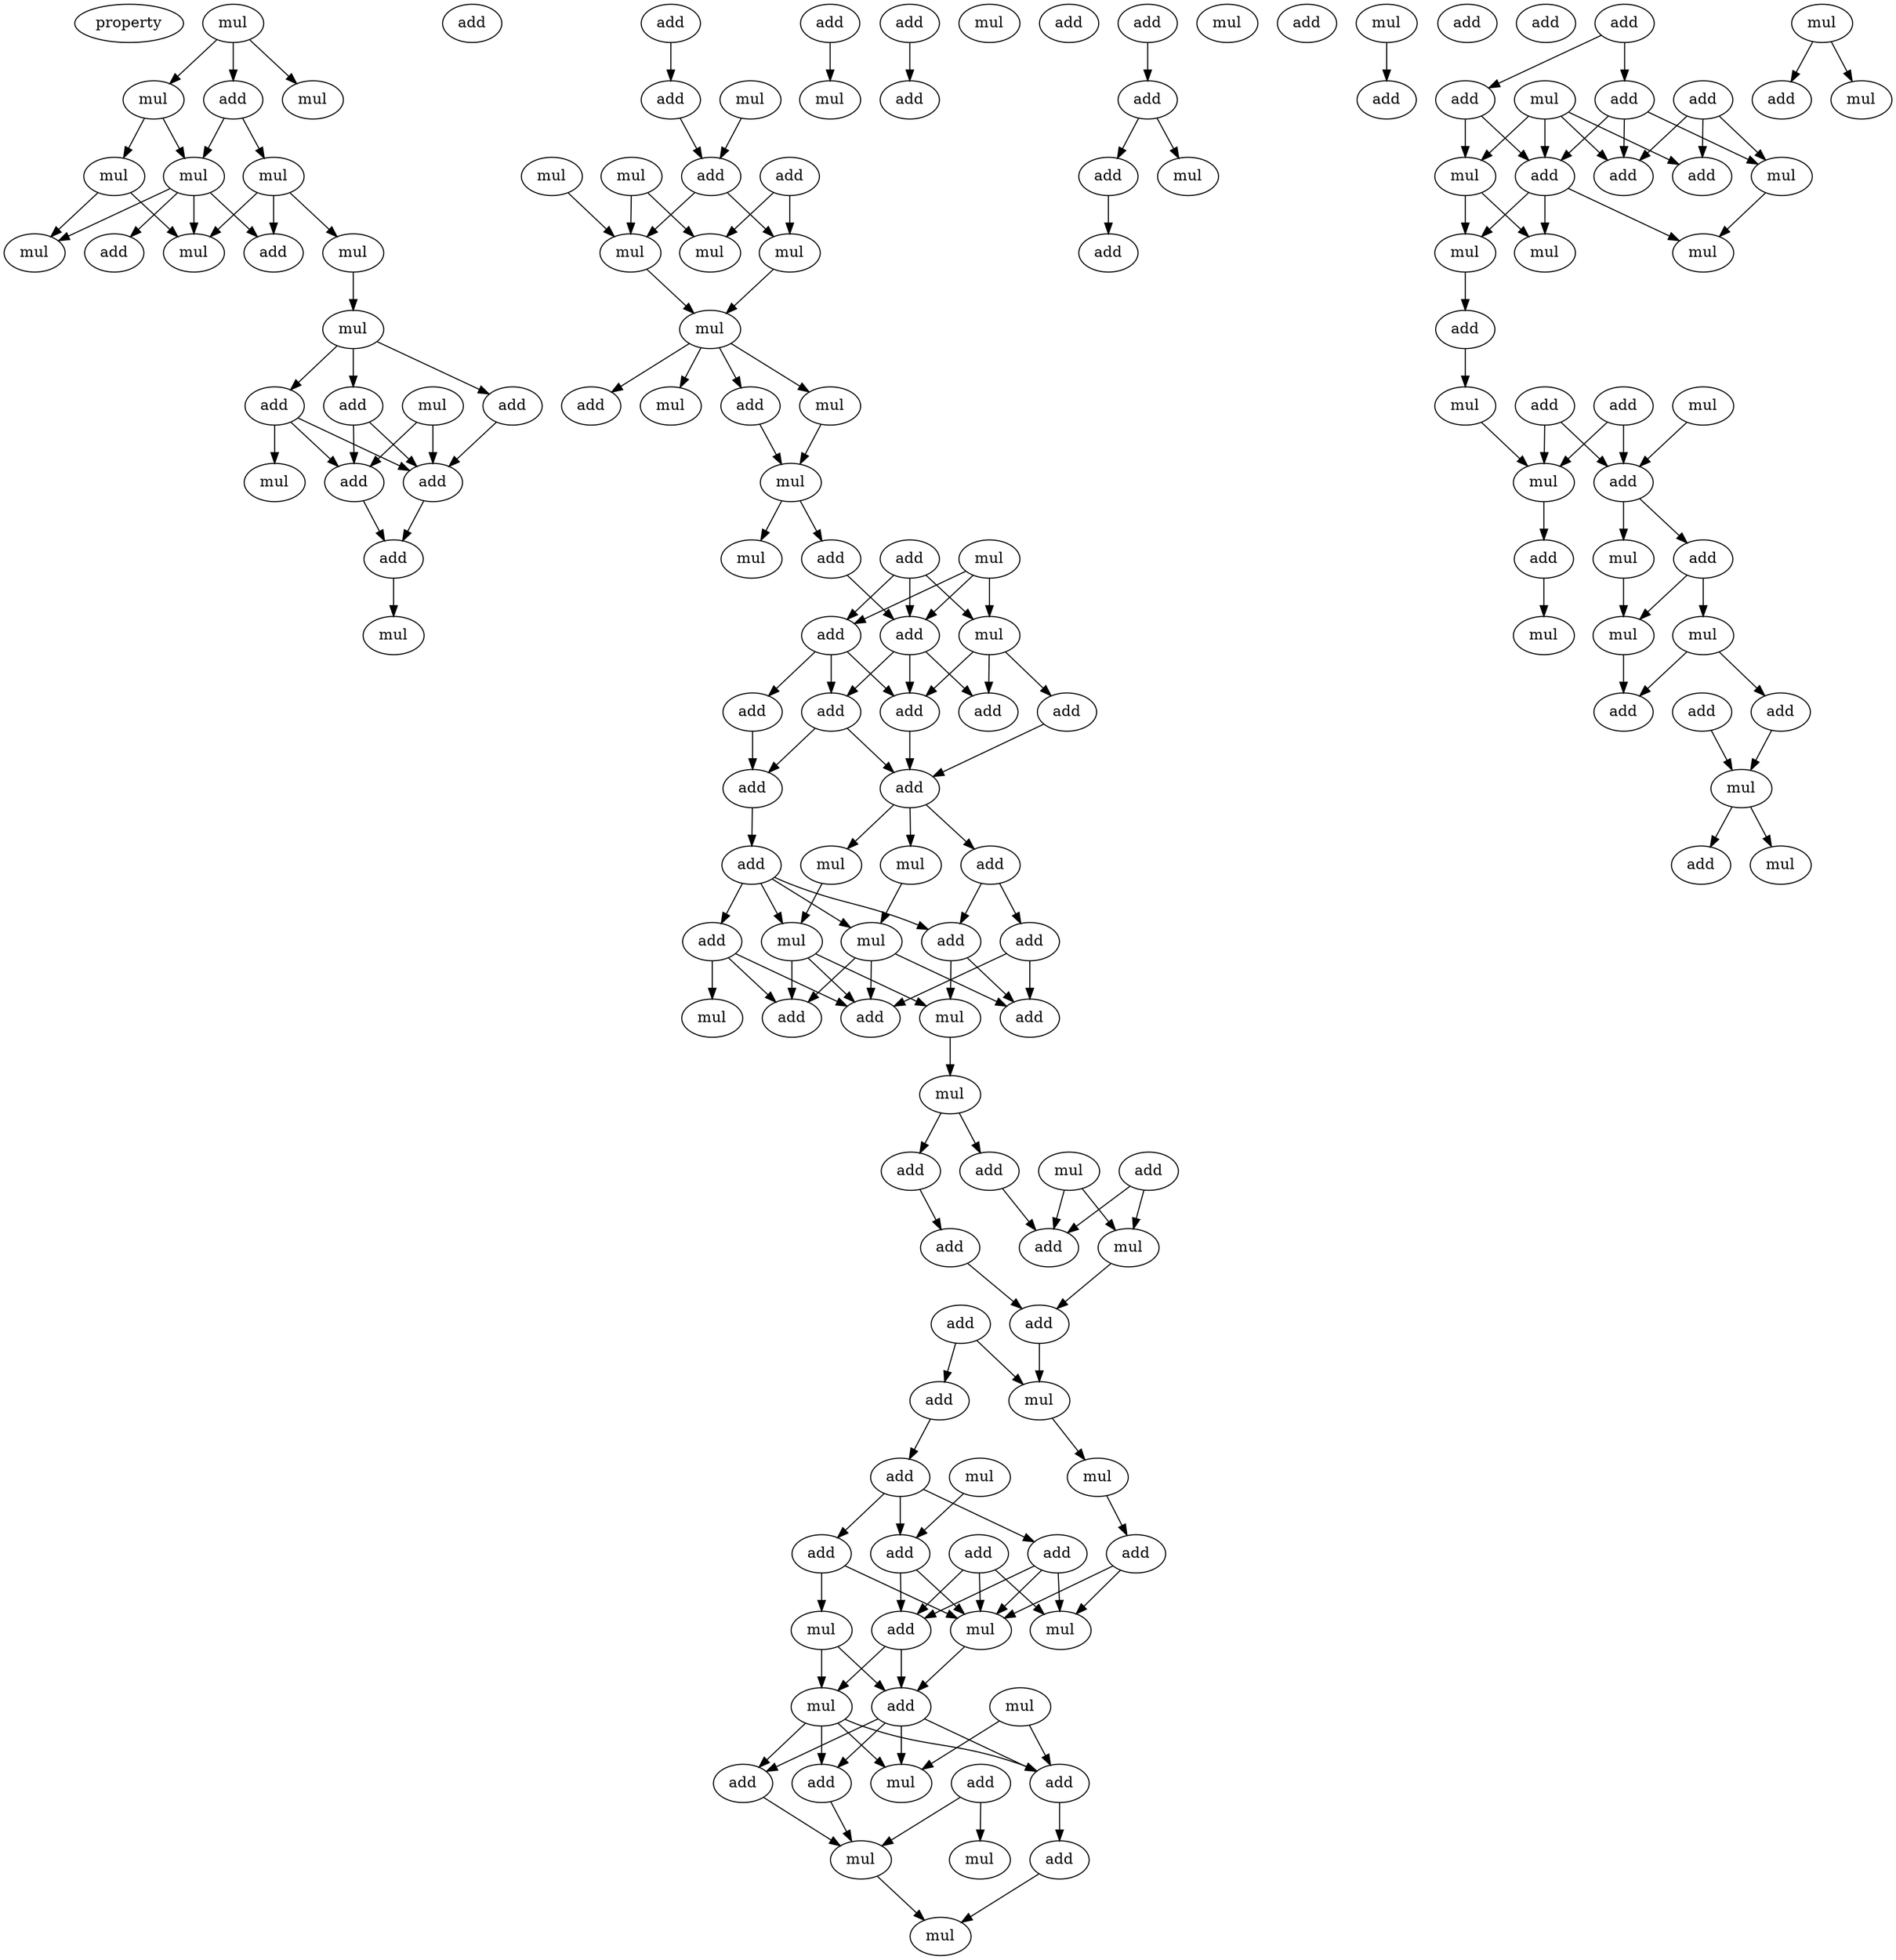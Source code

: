 digraph {
    node [fontcolor=black]
    property [mul=2,lf=1.4]
    0 [ label = mul ];
    1 [ label = mul ];
    2 [ label = add ];
    3 [ label = mul ];
    4 [ label = mul ];
    5 [ label = mul ];
    6 [ label = mul ];
    7 [ label = mul ];
    8 [ label = mul ];
    9 [ label = add ];
    10 [ label = mul ];
    11 [ label = add ];
    12 [ label = mul ];
    13 [ label = add ];
    14 [ label = mul ];
    15 [ label = add ];
    16 [ label = add ];
    17 [ label = add ];
    18 [ label = mul ];
    19 [ label = add ];
    20 [ label = add ];
    21 [ label = add ];
    22 [ label = add ];
    23 [ label = add ];
    24 [ label = mul ];
    25 [ label = mul ];
    26 [ label = add ];
    27 [ label = add ];
    28 [ label = mul ];
    29 [ label = mul ];
    30 [ label = mul ];
    31 [ label = mul ];
    32 [ label = mul ];
    33 [ label = mul ];
    34 [ label = add ];
    35 [ label = mul ];
    36 [ label = add ];
    37 [ label = mul ];
    38 [ label = mul ];
    39 [ label = mul ];
    40 [ label = add ];
    41 [ label = mul ];
    42 [ label = add ];
    43 [ label = add ];
    44 [ label = add ];
    45 [ label = mul ];
    46 [ label = add ];
    47 [ label = add ];
    48 [ label = add ];
    49 [ label = add ];
    50 [ label = add ];
    51 [ label = add ];
    52 [ label = add ];
    53 [ label = mul ];
    54 [ label = add ];
    55 [ label = add ];
    56 [ label = mul ];
    57 [ label = add ];
    58 [ label = mul ];
    59 [ label = add ];
    60 [ label = mul ];
    61 [ label = add ];
    62 [ label = add ];
    63 [ label = add ];
    64 [ label = mul ];
    65 [ label = mul ];
    66 [ label = add ];
    67 [ label = mul ];
    68 [ label = mul ];
    69 [ label = add ];
    70 [ label = add ];
    71 [ label = add ];
    72 [ label = mul ];
    73 [ label = add ];
    74 [ label = add ];
    75 [ label = add ];
    76 [ label = add ];
    77 [ label = add ];
    78 [ label = mul ];
    79 [ label = mul ];
    80 [ label = add ];
    81 [ label = mul ];
    82 [ label = mul ];
    83 [ label = add ];
    84 [ label = add ];
    85 [ label = add ];
    86 [ label = add ];
    87 [ label = add ];
    88 [ label = add ];
    89 [ label = mul ];
    90 [ label = mul ];
    91 [ label = add ];
    92 [ label = mul ];
    93 [ label = mul ];
    94 [ label = add ];
    95 [ label = mul ];
    96 [ label = add ];
    97 [ label = add ];
    98 [ label = add ];
    99 [ label = mul ];
    100 [ label = add ];
    101 [ label = add ];
    102 [ label = add ];
    103 [ label = mul ];
    104 [ label = mul ];
    105 [ label = add ];
    106 [ label = mul ];
    107 [ label = mul ];
    108 [ label = add ];
    109 [ label = add ];
    110 [ label = add ];
    111 [ label = mul ];
    112 [ label = add ];
    113 [ label = add ];
    114 [ label = mul ];
    115 [ label = mul ];
    116 [ label = add ];
    117 [ label = add ];
    118 [ label = add ];
    119 [ label = add ];
    120 [ label = add ];
    121 [ label = add ];
    122 [ label = add ];
    123 [ label = add ];
    124 [ label = mul ];
    125 [ label = mul ];
    126 [ label = add ];
    127 [ label = add ];
    128 [ label = add ];
    129 [ label = mul ];
    130 [ label = mul ];
    131 [ label = mul ];
    132 [ label = mul ];
    133 [ label = add ];
    134 [ label = add ];
    135 [ label = add ];
    136 [ label = mul ];
    137 [ label = mul ];
    138 [ label = mul ];
    139 [ label = add ];
    140 [ label = mul ];
    141 [ label = add ];
    142 [ label = add ];
    143 [ label = mul ];
    144 [ label = mul ];
    145 [ label = mul ];
    146 [ label = add ];
    147 [ label = add ];
    148 [ label = add ];
    149 [ label = mul ];
    150 [ label = mul ];
    151 [ label = add ];
    152 [ label = mul ];
    153 [ label = add ];
    154 [ label = mul ];
    0 -> 1 [ name = 0 ];
    0 -> 2 [ name = 1 ];
    0 -> 3 [ name = 2 ];
    1 -> 4 [ name = 3 ];
    1 -> 5 [ name = 4 ];
    2 -> 5 [ name = 5 ];
    2 -> 6 [ name = 6 ];
    4 -> 7 [ name = 7 ];
    4 -> 8 [ name = 8 ];
    5 -> 7 [ name = 9 ];
    5 -> 8 [ name = 10 ];
    5 -> 9 [ name = 11 ];
    5 -> 11 [ name = 12 ];
    6 -> 7 [ name = 13 ];
    6 -> 10 [ name = 14 ];
    6 -> 11 [ name = 15 ];
    10 -> 12 [ name = 16 ];
    12 -> 13 [ name = 17 ];
    12 -> 15 [ name = 18 ];
    12 -> 16 [ name = 19 ];
    13 -> 17 [ name = 20 ];
    13 -> 18 [ name = 21 ];
    13 -> 19 [ name = 22 ];
    14 -> 17 [ name = 23 ];
    14 -> 19 [ name = 24 ];
    15 -> 19 [ name = 25 ];
    16 -> 17 [ name = 26 ];
    16 -> 19 [ name = 27 ];
    17 -> 22 [ name = 28 ];
    19 -> 22 [ name = 29 ];
    21 -> 23 [ name = 30 ];
    22 -> 25 [ name = 31 ];
    23 -> 26 [ name = 32 ];
    24 -> 26 [ name = 33 ];
    26 -> 30 [ name = 34 ];
    26 -> 31 [ name = 35 ];
    27 -> 30 [ name = 36 ];
    27 -> 32 [ name = 37 ];
    28 -> 31 [ name = 38 ];
    28 -> 32 [ name = 39 ];
    29 -> 31 [ name = 40 ];
    30 -> 33 [ name = 41 ];
    31 -> 33 [ name = 42 ];
    33 -> 34 [ name = 43 ];
    33 -> 35 [ name = 44 ];
    33 -> 36 [ name = 45 ];
    33 -> 37 [ name = 46 ];
    36 -> 38 [ name = 47 ];
    37 -> 38 [ name = 48 ];
    38 -> 39 [ name = 49 ];
    38 -> 42 [ name = 50 ];
    40 -> 43 [ name = 51 ];
    40 -> 44 [ name = 52 ];
    40 -> 45 [ name = 53 ];
    41 -> 43 [ name = 54 ];
    41 -> 44 [ name = 55 ];
    41 -> 45 [ name = 56 ];
    42 -> 44 [ name = 57 ];
    43 -> 48 [ name = 58 ];
    43 -> 49 [ name = 59 ];
    43 -> 50 [ name = 60 ];
    44 -> 47 [ name = 61 ];
    44 -> 48 [ name = 62 ];
    44 -> 50 [ name = 63 ];
    45 -> 46 [ name = 64 ];
    45 -> 47 [ name = 65 ];
    45 -> 48 [ name = 66 ];
    46 -> 52 [ name = 67 ];
    48 -> 52 [ name = 68 ];
    49 -> 51 [ name = 69 ];
    50 -> 51 [ name = 70 ];
    50 -> 52 [ name = 71 ];
    51 -> 54 [ name = 72 ];
    52 -> 53 [ name = 73 ];
    52 -> 55 [ name = 74 ];
    52 -> 56 [ name = 75 ];
    53 -> 58 [ name = 76 ];
    54 -> 57 [ name = 77 ];
    54 -> 58 [ name = 78 ];
    54 -> 60 [ name = 79 ];
    54 -> 61 [ name = 80 ];
    55 -> 59 [ name = 81 ];
    55 -> 61 [ name = 82 ];
    56 -> 60 [ name = 83 ];
    57 -> 62 [ name = 84 ];
    57 -> 63 [ name = 85 ];
    57 -> 65 [ name = 86 ];
    58 -> 62 [ name = 87 ];
    58 -> 63 [ name = 88 ];
    58 -> 66 [ name = 89 ];
    59 -> 62 [ name = 90 ];
    59 -> 66 [ name = 91 ];
    60 -> 62 [ name = 92 ];
    60 -> 63 [ name = 93 ];
    60 -> 64 [ name = 94 ];
    61 -> 64 [ name = 95 ];
    61 -> 66 [ name = 96 ];
    64 -> 67 [ name = 97 ];
    67 -> 70 [ name = 98 ];
    67 -> 71 [ name = 99 ];
    68 -> 72 [ name = 100 ];
    68 -> 73 [ name = 101 ];
    69 -> 72 [ name = 102 ];
    69 -> 73 [ name = 103 ];
    70 -> 74 [ name = 104 ];
    71 -> 73 [ name = 105 ];
    72 -> 76 [ name = 106 ];
    74 -> 76 [ name = 107 ];
    75 -> 78 [ name = 108 ];
    76 -> 79 [ name = 109 ];
    77 -> 79 [ name = 110 ];
    77 -> 80 [ name = 111 ];
    79 -> 81 [ name = 112 ];
    80 -> 83 [ name = 113 ];
    81 -> 88 [ name = 114 ];
    82 -> 85 [ name = 115 ];
    83 -> 84 [ name = 116 ];
    83 -> 85 [ name = 117 ];
    83 -> 87 [ name = 118 ];
    84 -> 89 [ name = 119 ];
    84 -> 90 [ name = 120 ];
    84 -> 91 [ name = 121 ];
    85 -> 90 [ name = 122 ];
    85 -> 91 [ name = 123 ];
    86 -> 89 [ name = 124 ];
    86 -> 90 [ name = 125 ];
    86 -> 91 [ name = 126 ];
    87 -> 90 [ name = 127 ];
    87 -> 92 [ name = 128 ];
    88 -> 89 [ name = 129 ];
    88 -> 90 [ name = 130 ];
    90 -> 94 [ name = 131 ];
    91 -> 93 [ name = 132 ];
    91 -> 94 [ name = 133 ];
    92 -> 93 [ name = 134 ];
    92 -> 94 [ name = 135 ];
    93 -> 96 [ name = 136 ];
    93 -> 97 [ name = 137 ];
    93 -> 98 [ name = 138 ];
    93 -> 99 [ name = 139 ];
    94 -> 96 [ name = 140 ];
    94 -> 97 [ name = 141 ];
    94 -> 98 [ name = 142 ];
    94 -> 99 [ name = 143 ];
    95 -> 97 [ name = 144 ];
    95 -> 99 [ name = 145 ];
    96 -> 104 [ name = 146 ];
    97 -> 101 [ name = 147 ];
    98 -> 104 [ name = 148 ];
    100 -> 103 [ name = 149 ];
    100 -> 104 [ name = 150 ];
    101 -> 106 [ name = 151 ];
    102 -> 105 [ name = 152 ];
    104 -> 106 [ name = 153 ];
    109 -> 110 [ name = 154 ];
    110 -> 112 [ name = 155 ];
    110 -> 115 [ name = 156 ];
    112 -> 117 [ name = 157 ];
    114 -> 116 [ name = 158 ];
    120 -> 121 [ name = 159 ];
    120 -> 123 [ name = 160 ];
    121 -> 125 [ name = 161 ];
    121 -> 126 [ name = 162 ];
    121 -> 127 [ name = 163 ];
    122 -> 125 [ name = 164 ];
    122 -> 127 [ name = 165 ];
    122 -> 128 [ name = 166 ];
    123 -> 126 [ name = 167 ];
    123 -> 129 [ name = 168 ];
    124 -> 126 [ name = 169 ];
    124 -> 127 [ name = 170 ];
    124 -> 128 [ name = 171 ];
    124 -> 129 [ name = 172 ];
    125 -> 131 [ name = 173 ];
    126 -> 130 [ name = 174 ];
    126 -> 131 [ name = 175 ];
    126 -> 132 [ name = 176 ];
    129 -> 130 [ name = 177 ];
    129 -> 132 [ name = 178 ];
    130 -> 133 [ name = 179 ];
    133 -> 136 [ name = 180 ];
    134 -> 138 [ name = 181 ];
    134 -> 139 [ name = 182 ];
    135 -> 138 [ name = 183 ];
    135 -> 139 [ name = 184 ];
    136 -> 138 [ name = 185 ];
    137 -> 139 [ name = 186 ];
    138 -> 142 [ name = 187 ];
    139 -> 140 [ name = 188 ];
    139 -> 141 [ name = 189 ];
    140 -> 143 [ name = 190 ];
    141 -> 143 [ name = 191 ];
    141 -> 145 [ name = 192 ];
    142 -> 144 [ name = 193 ];
    143 -> 148 [ name = 194 ];
    145 -> 147 [ name = 195 ];
    145 -> 148 [ name = 196 ];
    146 -> 150 [ name = 197 ];
    147 -> 150 [ name = 198 ];
    149 -> 151 [ name = 199 ];
    149 -> 152 [ name = 200 ];
    150 -> 153 [ name = 201 ];
    150 -> 154 [ name = 202 ];
}
